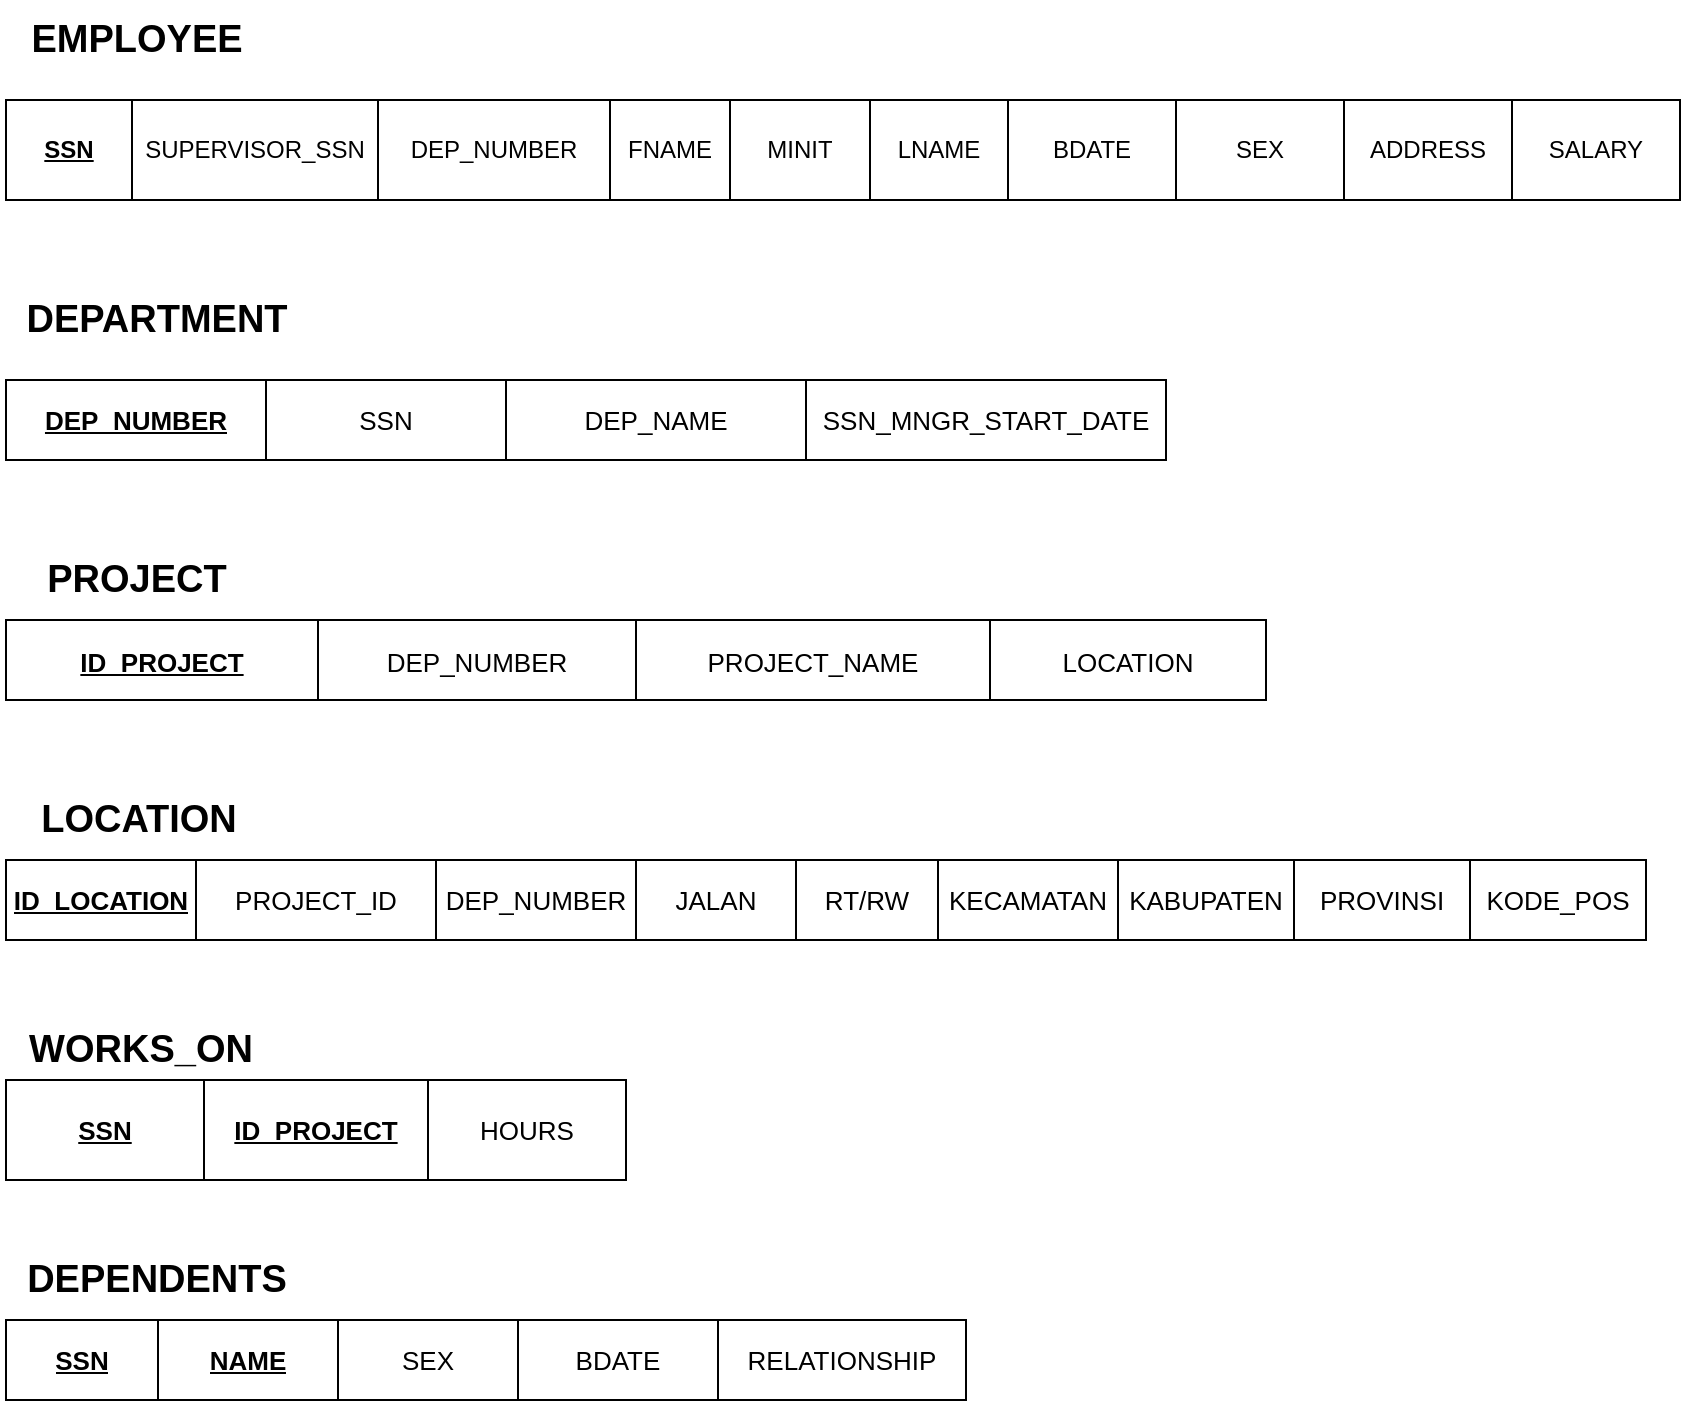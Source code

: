 <mxfile version="20.3.7" type="github"><diagram id="BTv470Oc1mjoHUc5IOD0" name="Page-1"><mxGraphModel dx="1738" dy="1136" grid="1" gridSize="10" guides="1" tooltips="1" connect="1" arrows="1" fold="1" page="1" pageScale="1" pageWidth="850" pageHeight="1100" math="0" shadow="0"><root><mxCell id="0"/><mxCell id="1" parent="0"/><mxCell id="v1vIa1xV1tvnQ-AfuU4b-1" value="" style="shape=table;startSize=0;container=1;collapsible=0;childLayout=tableLayout;" parent="1" vertex="1"><mxGeometry x="4" y="100" width="837" height="50" as="geometry"/></mxCell><mxCell id="v1vIa1xV1tvnQ-AfuU4b-2" value="" style="shape=tableRow;horizontal=0;startSize=0;swimlaneHead=0;swimlaneBody=0;top=0;left=0;bottom=0;right=0;collapsible=0;dropTarget=0;fillColor=none;points=[[0,0.5],[1,0.5]];portConstraint=eastwest;" parent="v1vIa1xV1tvnQ-AfuU4b-1" vertex="1"><mxGeometry width="837" height="50" as="geometry"/></mxCell><mxCell id="v1vIa1xV1tvnQ-AfuU4b-3" value="&lt;u&gt;&lt;b&gt;SSN&lt;/b&gt;&lt;/u&gt;" style="shape=partialRectangle;html=1;whiteSpace=wrap;connectable=0;overflow=hidden;fillColor=none;top=0;left=0;bottom=0;right=0;pointerEvents=1;" parent="v1vIa1xV1tvnQ-AfuU4b-2" vertex="1"><mxGeometry width="63" height="50" as="geometry"><mxRectangle width="63" height="50" as="alternateBounds"/></mxGeometry></mxCell><mxCell id="v1vIa1xV1tvnQ-AfuU4b-4" value="SUPERVISOR_SSN" style="shape=partialRectangle;html=1;whiteSpace=wrap;connectable=0;overflow=hidden;fillColor=none;top=0;left=0;bottom=0;right=0;pointerEvents=1;" parent="v1vIa1xV1tvnQ-AfuU4b-2" vertex="1"><mxGeometry x="63" width="123" height="50" as="geometry"><mxRectangle width="123" height="50" as="alternateBounds"/></mxGeometry></mxCell><mxCell id="v1vIa1xV1tvnQ-AfuU4b-5" value="DEP_NUMBER" style="shape=partialRectangle;html=1;whiteSpace=wrap;connectable=0;overflow=hidden;fillColor=none;top=0;left=0;bottom=0;right=0;pointerEvents=1;" parent="v1vIa1xV1tvnQ-AfuU4b-2" vertex="1"><mxGeometry x="186" width="116" height="50" as="geometry"><mxRectangle width="116" height="50" as="alternateBounds"/></mxGeometry></mxCell><mxCell id="v1vIa1xV1tvnQ-AfuU4b-6" value="FNAME" style="shape=partialRectangle;html=1;whiteSpace=wrap;connectable=0;overflow=hidden;fillColor=none;top=0;left=0;bottom=0;right=0;pointerEvents=1;" parent="v1vIa1xV1tvnQ-AfuU4b-2" vertex="1"><mxGeometry x="302" width="60" height="50" as="geometry"><mxRectangle width="60" height="50" as="alternateBounds"/></mxGeometry></mxCell><mxCell id="v1vIa1xV1tvnQ-AfuU4b-7" value="MINIT" style="shape=partialRectangle;html=1;whiteSpace=wrap;connectable=0;overflow=hidden;fillColor=none;top=0;left=0;bottom=0;right=0;pointerEvents=1;" parent="v1vIa1xV1tvnQ-AfuU4b-2" vertex="1"><mxGeometry x="362" width="70" height="50" as="geometry"><mxRectangle width="70" height="50" as="alternateBounds"/></mxGeometry></mxCell><mxCell id="v1vIa1xV1tvnQ-AfuU4b-8" value="LNAME" style="shape=partialRectangle;html=1;whiteSpace=wrap;connectable=0;overflow=hidden;fillColor=none;top=0;left=0;bottom=0;right=0;pointerEvents=1;" parent="v1vIa1xV1tvnQ-AfuU4b-2" vertex="1"><mxGeometry x="432" width="69" height="50" as="geometry"><mxRectangle width="69" height="50" as="alternateBounds"/></mxGeometry></mxCell><mxCell id="v1vIa1xV1tvnQ-AfuU4b-9" value="BDATE" style="shape=partialRectangle;html=1;whiteSpace=wrap;connectable=0;overflow=hidden;fillColor=none;top=0;left=0;bottom=0;right=0;pointerEvents=1;" parent="v1vIa1xV1tvnQ-AfuU4b-2" vertex="1"><mxGeometry x="501" width="84" height="50" as="geometry"><mxRectangle width="84" height="50" as="alternateBounds"/></mxGeometry></mxCell><mxCell id="v1vIa1xV1tvnQ-AfuU4b-10" value="SEX" style="shape=partialRectangle;html=1;whiteSpace=wrap;connectable=0;overflow=hidden;fillColor=none;top=0;left=0;bottom=0;right=0;pointerEvents=1;" parent="v1vIa1xV1tvnQ-AfuU4b-2" vertex="1"><mxGeometry x="585" width="84" height="50" as="geometry"><mxRectangle width="84" height="50" as="alternateBounds"/></mxGeometry></mxCell><mxCell id="v1vIa1xV1tvnQ-AfuU4b-11" value="ADDRESS" style="shape=partialRectangle;html=1;whiteSpace=wrap;connectable=0;overflow=hidden;fillColor=none;top=0;left=0;bottom=0;right=0;pointerEvents=1;" parent="v1vIa1xV1tvnQ-AfuU4b-2" vertex="1"><mxGeometry x="669" width="84" height="50" as="geometry"><mxRectangle width="84" height="50" as="alternateBounds"/></mxGeometry></mxCell><mxCell id="v1vIa1xV1tvnQ-AfuU4b-12" value="SALARY" style="shape=partialRectangle;html=1;whiteSpace=wrap;connectable=0;overflow=hidden;fillColor=none;top=0;left=0;bottom=0;right=0;pointerEvents=1;" parent="v1vIa1xV1tvnQ-AfuU4b-2" vertex="1"><mxGeometry x="753" width="84" height="50" as="geometry"><mxRectangle width="84" height="50" as="alternateBounds"/></mxGeometry></mxCell><mxCell id="v1vIa1xV1tvnQ-AfuU4b-18" value="" style="shape=table;startSize=0;container=1;collapsible=0;childLayout=tableLayout;fontSize=13;" parent="1" vertex="1"><mxGeometry x="4" y="480" width="820" height="40" as="geometry"/></mxCell><mxCell id="v1vIa1xV1tvnQ-AfuU4b-19" value="" style="shape=tableRow;horizontal=0;startSize=0;swimlaneHead=0;swimlaneBody=0;top=0;left=0;bottom=0;right=0;collapsible=0;dropTarget=0;fillColor=none;points=[[0,0.5],[1,0.5]];portConstraint=eastwest;fontSize=13;" parent="v1vIa1xV1tvnQ-AfuU4b-18" vertex="1"><mxGeometry width="820" height="40" as="geometry"/></mxCell><mxCell id="v1vIa1xV1tvnQ-AfuU4b-20" value="&lt;b&gt;&lt;u&gt;ID_LOCATION&lt;/u&gt;&lt;/b&gt;" style="shape=partialRectangle;html=1;whiteSpace=wrap;connectable=0;overflow=hidden;fillColor=none;top=0;left=0;bottom=0;right=0;pointerEvents=1;fontSize=13;" parent="v1vIa1xV1tvnQ-AfuU4b-19" vertex="1"><mxGeometry width="95" height="40" as="geometry"><mxRectangle width="95" height="40" as="alternateBounds"/></mxGeometry></mxCell><mxCell id="v1vIa1xV1tvnQ-AfuU4b-21" value="PROJECT_ID" style="shape=partialRectangle;html=1;whiteSpace=wrap;connectable=0;overflow=hidden;fillColor=none;top=0;left=0;bottom=0;right=0;pointerEvents=1;fontSize=13;" parent="v1vIa1xV1tvnQ-AfuU4b-19" vertex="1"><mxGeometry x="95" width="120" height="40" as="geometry"><mxRectangle width="120" height="40" as="alternateBounds"/></mxGeometry></mxCell><mxCell id="v1vIa1xV1tvnQ-AfuU4b-22" value="DEP_NUMBER" style="shape=partialRectangle;html=1;whiteSpace=wrap;connectable=0;overflow=hidden;fillColor=none;top=0;left=0;bottom=0;right=0;pointerEvents=1;fontSize=13;" parent="v1vIa1xV1tvnQ-AfuU4b-19" vertex="1"><mxGeometry x="215" width="100" height="40" as="geometry"><mxRectangle width="100" height="40" as="alternateBounds"/></mxGeometry></mxCell><mxCell id="v1vIa1xV1tvnQ-AfuU4b-23" value="JALAN" style="shape=partialRectangle;html=1;whiteSpace=wrap;connectable=0;overflow=hidden;fillColor=none;top=0;left=0;bottom=0;right=0;pointerEvents=1;fontSize=13;" parent="v1vIa1xV1tvnQ-AfuU4b-19" vertex="1"><mxGeometry x="315" width="80" height="40" as="geometry"><mxRectangle width="80" height="40" as="alternateBounds"/></mxGeometry></mxCell><mxCell id="v1vIa1xV1tvnQ-AfuU4b-24" value="RT/RW" style="shape=partialRectangle;html=1;whiteSpace=wrap;connectable=0;overflow=hidden;fillColor=none;top=0;left=0;bottom=0;right=0;pointerEvents=1;fontSize=13;" parent="v1vIa1xV1tvnQ-AfuU4b-19" vertex="1"><mxGeometry x="395" width="71" height="40" as="geometry"><mxRectangle width="71" height="40" as="alternateBounds"/></mxGeometry></mxCell><mxCell id="v1vIa1xV1tvnQ-AfuU4b-25" value="KECAMATAN" style="shape=partialRectangle;html=1;whiteSpace=wrap;connectable=0;overflow=hidden;fillColor=none;top=0;left=0;bottom=0;right=0;pointerEvents=1;fontSize=13;" parent="v1vIa1xV1tvnQ-AfuU4b-19" vertex="1"><mxGeometry x="466" width="90" height="40" as="geometry"><mxRectangle width="90" height="40" as="alternateBounds"/></mxGeometry></mxCell><mxCell id="v1vIa1xV1tvnQ-AfuU4b-26" value="KABUPATEN" style="shape=partialRectangle;html=1;whiteSpace=wrap;connectable=0;overflow=hidden;fillColor=none;top=0;left=0;bottom=0;right=0;pointerEvents=1;fontSize=13;" parent="v1vIa1xV1tvnQ-AfuU4b-19" vertex="1"><mxGeometry x="556" width="88" height="40" as="geometry"><mxRectangle width="88" height="40" as="alternateBounds"/></mxGeometry></mxCell><mxCell id="v1vIa1xV1tvnQ-AfuU4b-27" value="PROVINSI" style="shape=partialRectangle;html=1;whiteSpace=wrap;connectable=0;overflow=hidden;fillColor=none;top=0;left=0;bottom=0;right=0;pointerEvents=1;fontSize=13;" parent="v1vIa1xV1tvnQ-AfuU4b-19" vertex="1"><mxGeometry x="644" width="88" height="40" as="geometry"><mxRectangle width="88" height="40" as="alternateBounds"/></mxGeometry></mxCell><mxCell id="v1vIa1xV1tvnQ-AfuU4b-28" value="KODE_POS" style="shape=partialRectangle;html=1;whiteSpace=wrap;connectable=0;overflow=hidden;fillColor=none;top=0;left=0;bottom=0;right=0;pointerEvents=1;fontSize=13;" parent="v1vIa1xV1tvnQ-AfuU4b-19" vertex="1"><mxGeometry x="732" width="88" height="40" as="geometry"><mxRectangle width="88" height="40" as="alternateBounds"/></mxGeometry></mxCell><mxCell id="v1vIa1xV1tvnQ-AfuU4b-36" value="" style="shape=table;startSize=0;container=1;collapsible=0;childLayout=tableLayout;fontSize=13;" parent="1" vertex="1"><mxGeometry x="4" y="240" width="580" height="40" as="geometry"/></mxCell><mxCell id="v1vIa1xV1tvnQ-AfuU4b-37" value="" style="shape=tableRow;horizontal=0;startSize=0;swimlaneHead=0;swimlaneBody=0;top=0;left=0;bottom=0;right=0;collapsible=0;dropTarget=0;fillColor=none;points=[[0,0.5],[1,0.5]];portConstraint=eastwest;fontSize=13;" parent="v1vIa1xV1tvnQ-AfuU4b-36" vertex="1"><mxGeometry width="580" height="40" as="geometry"/></mxCell><mxCell id="v1vIa1xV1tvnQ-AfuU4b-38" value="&lt;u&gt;&lt;b&gt;DEP_NUMBER&lt;/b&gt;&lt;/u&gt;" style="shape=partialRectangle;html=1;whiteSpace=wrap;connectable=0;overflow=hidden;fillColor=none;top=0;left=0;bottom=0;right=0;pointerEvents=1;fontSize=13;" parent="v1vIa1xV1tvnQ-AfuU4b-37" vertex="1"><mxGeometry width="130" height="40" as="geometry"><mxRectangle width="130" height="40" as="alternateBounds"/></mxGeometry></mxCell><mxCell id="v1vIa1xV1tvnQ-AfuU4b-39" value="SSN" style="shape=partialRectangle;html=1;whiteSpace=wrap;connectable=0;overflow=hidden;fillColor=none;top=0;left=0;bottom=0;right=0;pointerEvents=1;fontSize=13;" parent="v1vIa1xV1tvnQ-AfuU4b-37" vertex="1"><mxGeometry x="130" width="120" height="40" as="geometry"><mxRectangle width="120" height="40" as="alternateBounds"/></mxGeometry></mxCell><mxCell id="v1vIa1xV1tvnQ-AfuU4b-40" value="DEP_NAME" style="shape=partialRectangle;html=1;whiteSpace=wrap;connectable=0;overflow=hidden;fillColor=none;top=0;left=0;bottom=0;right=0;pointerEvents=1;fontSize=13;" parent="v1vIa1xV1tvnQ-AfuU4b-37" vertex="1"><mxGeometry x="250" width="150" height="40" as="geometry"><mxRectangle width="150" height="40" as="alternateBounds"/></mxGeometry></mxCell><mxCell id="v1vIa1xV1tvnQ-AfuU4b-41" value="SSN_MNGR_START_DATE" style="shape=partialRectangle;html=1;whiteSpace=wrap;connectable=0;overflow=hidden;fillColor=none;top=0;left=0;bottom=0;right=0;pointerEvents=1;fontSize=13;" parent="v1vIa1xV1tvnQ-AfuU4b-37" vertex="1"><mxGeometry x="400" width="180" height="40" as="geometry"><mxRectangle width="180" height="40" as="alternateBounds"/></mxGeometry></mxCell><mxCell id="v1vIa1xV1tvnQ-AfuU4b-42" value="&lt;font style=&quot;font-size: 19px;&quot;&gt;&lt;b&gt;EMPLOYEE&lt;/b&gt;&lt;/font&gt;" style="text;html=1;align=center;verticalAlign=middle;resizable=0;points=[];autosize=1;strokeColor=none;fillColor=none;fontSize=13;" parent="1" vertex="1"><mxGeometry x="4" y="50" width="130" height="40" as="geometry"/></mxCell><mxCell id="v1vIa1xV1tvnQ-AfuU4b-43" value="&lt;font style=&quot;font-size: 19px;&quot;&gt;&lt;b&gt;DEPARTMENT&lt;/b&gt;&lt;/font&gt;" style="text;html=1;align=center;verticalAlign=middle;resizable=0;points=[];autosize=1;strokeColor=none;fillColor=none;fontSize=13;" parent="1" vertex="1"><mxGeometry x="4" y="190" width="150" height="40" as="geometry"/></mxCell><mxCell id="v1vIa1xV1tvnQ-AfuU4b-44" value="&lt;span style=&quot;font-size: 19px;&quot;&gt;&lt;b&gt;LOCATION&lt;/b&gt;&lt;/span&gt;" style="text;html=1;align=center;verticalAlign=middle;resizable=0;points=[];autosize=1;strokeColor=none;fillColor=none;fontSize=13;" parent="1" vertex="1"><mxGeometry x="10" y="440" width="120" height="40" as="geometry"/></mxCell><mxCell id="v1vIa1xV1tvnQ-AfuU4b-45" value="&lt;span style=&quot;font-size: 19px;&quot;&gt;&lt;b&gt;PROJECT&lt;/b&gt;&lt;/span&gt;" style="text;html=1;align=center;verticalAlign=middle;resizable=0;points=[];autosize=1;strokeColor=none;fillColor=none;fontSize=13;" parent="1" vertex="1"><mxGeometry x="14" y="320" width="110" height="40" as="geometry"/></mxCell><mxCell id="v1vIa1xV1tvnQ-AfuU4b-46" value="" style="shape=table;startSize=0;container=1;collapsible=0;childLayout=tableLayout;fontSize=19;" parent="1" vertex="1"><mxGeometry x="4" y="360" width="630" height="40" as="geometry"/></mxCell><mxCell id="v1vIa1xV1tvnQ-AfuU4b-47" value="" style="shape=tableRow;horizontal=0;startSize=0;swimlaneHead=0;swimlaneBody=0;top=0;left=0;bottom=0;right=0;collapsible=0;dropTarget=0;fillColor=none;points=[[0,0.5],[1,0.5]];portConstraint=eastwest;fontSize=19;" parent="v1vIa1xV1tvnQ-AfuU4b-46" vertex="1"><mxGeometry width="630" height="40" as="geometry"/></mxCell><mxCell id="v1vIa1xV1tvnQ-AfuU4b-48" value="&lt;font style=&quot;font-size: 13px;&quot;&gt;&lt;b&gt;&lt;u&gt;ID_PROJECT&lt;/u&gt;&lt;/b&gt;&lt;/font&gt;" style="shape=partialRectangle;html=1;whiteSpace=wrap;connectable=0;overflow=hidden;fillColor=none;top=0;left=0;bottom=0;right=0;pointerEvents=1;fontSize=19;" parent="v1vIa1xV1tvnQ-AfuU4b-47" vertex="1"><mxGeometry width="156" height="40" as="geometry"><mxRectangle width="156" height="40" as="alternateBounds"/></mxGeometry></mxCell><mxCell id="v1vIa1xV1tvnQ-AfuU4b-49" value="&lt;font style=&quot;font-size: 13px;&quot;&gt;DEP_NUMBER&lt;/font&gt;" style="shape=partialRectangle;html=1;whiteSpace=wrap;connectable=0;overflow=hidden;fillColor=none;top=0;left=0;bottom=0;right=0;pointerEvents=1;fontSize=19;" parent="v1vIa1xV1tvnQ-AfuU4b-47" vertex="1"><mxGeometry x="156" width="159" height="40" as="geometry"><mxRectangle width="159" height="40" as="alternateBounds"/></mxGeometry></mxCell><mxCell id="v1vIa1xV1tvnQ-AfuU4b-50" value="&lt;font style=&quot;font-size: 13px;&quot;&gt;PROJECT_NAME&lt;/font&gt;" style="shape=partialRectangle;html=1;whiteSpace=wrap;connectable=0;overflow=hidden;fillColor=none;top=0;left=0;bottom=0;right=0;pointerEvents=1;fontSize=19;" parent="v1vIa1xV1tvnQ-AfuU4b-47" vertex="1"><mxGeometry x="315" width="177" height="40" as="geometry"><mxRectangle width="177" height="40" as="alternateBounds"/></mxGeometry></mxCell><mxCell id="v1vIa1xV1tvnQ-AfuU4b-51" value="&lt;font style=&quot;font-size: 13px;&quot;&gt;LOCATION&lt;/font&gt;" style="shape=partialRectangle;html=1;whiteSpace=wrap;connectable=0;overflow=hidden;fillColor=none;top=0;left=0;bottom=0;right=0;pointerEvents=1;fontSize=19;" parent="v1vIa1xV1tvnQ-AfuU4b-47" vertex="1"><mxGeometry x="492" width="138" height="40" as="geometry"><mxRectangle width="138" height="40" as="alternateBounds"/></mxGeometry></mxCell><mxCell id="v1vIa1xV1tvnQ-AfuU4b-59" value="&lt;span style=&quot;font-size: 19px;&quot;&gt;&lt;b&gt;WORKS_ON&lt;/b&gt;&lt;/span&gt;" style="text;html=1;align=center;verticalAlign=middle;resizable=0;points=[];autosize=1;strokeColor=none;fillColor=none;fontSize=13;" parent="1" vertex="1"><mxGeometry x="1" y="555" width="140" height="40" as="geometry"/></mxCell><mxCell id="v1vIa1xV1tvnQ-AfuU4b-66" value="" style="shape=table;startSize=0;container=1;collapsible=0;childLayout=tableLayout;fontSize=13;" parent="1" vertex="1"><mxGeometry x="4" y="590" width="310" height="50" as="geometry"/></mxCell><mxCell id="v1vIa1xV1tvnQ-AfuU4b-67" value="" style="shape=tableRow;horizontal=0;startSize=0;swimlaneHead=0;swimlaneBody=0;top=0;left=0;bottom=0;right=0;collapsible=0;dropTarget=0;fillColor=none;points=[[0,0.5],[1,0.5]];portConstraint=eastwest;fontSize=13;" parent="v1vIa1xV1tvnQ-AfuU4b-66" vertex="1"><mxGeometry width="310" height="50" as="geometry"/></mxCell><mxCell id="v1vIa1xV1tvnQ-AfuU4b-68" value="&lt;b&gt;&lt;u&gt;SSN&lt;/u&gt;&lt;/b&gt;" style="shape=partialRectangle;html=1;whiteSpace=wrap;connectable=0;overflow=hidden;fillColor=none;top=0;left=0;bottom=0;right=0;pointerEvents=1;fontSize=13;" parent="v1vIa1xV1tvnQ-AfuU4b-67" vertex="1"><mxGeometry width="99" height="50" as="geometry"><mxRectangle width="99" height="50" as="alternateBounds"/></mxGeometry></mxCell><mxCell id="v1vIa1xV1tvnQ-AfuU4b-69" value="&lt;b&gt;&lt;u&gt;ID_PROJECT&lt;/u&gt;&lt;/b&gt;" style="shape=partialRectangle;html=1;whiteSpace=wrap;connectable=0;overflow=hidden;fillColor=none;top=0;left=0;bottom=0;right=0;pointerEvents=1;fontSize=13;" parent="v1vIa1xV1tvnQ-AfuU4b-67" vertex="1"><mxGeometry x="99" width="112" height="50" as="geometry"><mxRectangle width="112" height="50" as="alternateBounds"/></mxGeometry></mxCell><mxCell id="v1vIa1xV1tvnQ-AfuU4b-70" value="HOURS" style="shape=partialRectangle;html=1;whiteSpace=wrap;connectable=0;overflow=hidden;fillColor=none;top=0;left=0;bottom=0;right=0;pointerEvents=1;fontSize=13;" parent="v1vIa1xV1tvnQ-AfuU4b-67" vertex="1"><mxGeometry x="211" width="99" height="50" as="geometry"><mxRectangle width="99" height="50" as="alternateBounds"/></mxGeometry></mxCell><mxCell id="v1vIa1xV1tvnQ-AfuU4b-71" value="" style="shape=table;startSize=0;container=1;collapsible=0;childLayout=tableLayout;fontSize=13;" parent="1" vertex="1"><mxGeometry x="4" y="710" width="480" height="40" as="geometry"/></mxCell><mxCell id="v1vIa1xV1tvnQ-AfuU4b-72" value="" style="shape=tableRow;horizontal=0;startSize=0;swimlaneHead=0;swimlaneBody=0;top=0;left=0;bottom=0;right=0;collapsible=0;dropTarget=0;fillColor=none;points=[[0,0.5],[1,0.5]];portConstraint=eastwest;fontSize=13;" parent="v1vIa1xV1tvnQ-AfuU4b-71" vertex="1"><mxGeometry width="480" height="40" as="geometry"/></mxCell><mxCell id="v1vIa1xV1tvnQ-AfuU4b-73" value="&lt;b&gt;&lt;u&gt;SSN&lt;/u&gt;&lt;/b&gt;" style="shape=partialRectangle;html=1;whiteSpace=wrap;connectable=0;overflow=hidden;fillColor=none;top=0;left=0;bottom=0;right=0;pointerEvents=1;fontSize=13;" parent="v1vIa1xV1tvnQ-AfuU4b-72" vertex="1"><mxGeometry width="76" height="40" as="geometry"><mxRectangle width="76" height="40" as="alternateBounds"/></mxGeometry></mxCell><mxCell id="v1vIa1xV1tvnQ-AfuU4b-74" value="&lt;u&gt;&lt;b&gt;NAME&lt;/b&gt;&lt;/u&gt;" style="shape=partialRectangle;html=1;whiteSpace=wrap;connectable=0;overflow=hidden;fillColor=none;top=0;left=0;bottom=0;right=0;pointerEvents=1;fontSize=13;" parent="v1vIa1xV1tvnQ-AfuU4b-72" vertex="1"><mxGeometry x="76" width="90" height="40" as="geometry"><mxRectangle width="90" height="40" as="alternateBounds"/></mxGeometry></mxCell><mxCell id="v1vIa1xV1tvnQ-AfuU4b-75" value="SEX" style="shape=partialRectangle;html=1;whiteSpace=wrap;connectable=0;overflow=hidden;fillColor=none;top=0;left=0;bottom=0;right=0;pointerEvents=1;fontSize=13;" parent="v1vIa1xV1tvnQ-AfuU4b-72" vertex="1"><mxGeometry x="166" width="90" height="40" as="geometry"><mxRectangle width="90" height="40" as="alternateBounds"/></mxGeometry></mxCell><mxCell id="v1vIa1xV1tvnQ-AfuU4b-76" value="BDATE" style="shape=partialRectangle;html=1;whiteSpace=wrap;connectable=0;overflow=hidden;fillColor=none;top=0;left=0;bottom=0;right=0;pointerEvents=1;fontSize=13;" parent="v1vIa1xV1tvnQ-AfuU4b-72" vertex="1"><mxGeometry x="256" width="100" height="40" as="geometry"><mxRectangle width="100" height="40" as="alternateBounds"/></mxGeometry></mxCell><mxCell id="v1vIa1xV1tvnQ-AfuU4b-77" value="RELATIONSHIP" style="shape=partialRectangle;html=1;whiteSpace=wrap;connectable=0;overflow=hidden;fillColor=none;top=0;left=0;bottom=0;right=0;pointerEvents=1;fontSize=13;" parent="v1vIa1xV1tvnQ-AfuU4b-72" vertex="1"><mxGeometry x="356" width="124" height="40" as="geometry"><mxRectangle width="124" height="40" as="alternateBounds"/></mxGeometry></mxCell><mxCell id="v1vIa1xV1tvnQ-AfuU4b-78" value="&lt;span style=&quot;font-size: 19px;&quot;&gt;&lt;b&gt;DEPENDENTS&lt;/b&gt;&lt;/span&gt;" style="text;html=1;align=center;verticalAlign=middle;resizable=0;points=[];autosize=1;strokeColor=none;fillColor=none;fontSize=13;" parent="1" vertex="1"><mxGeometry x="4" y="670" width="150" height="40" as="geometry"/></mxCell></root></mxGraphModel></diagram></mxfile>